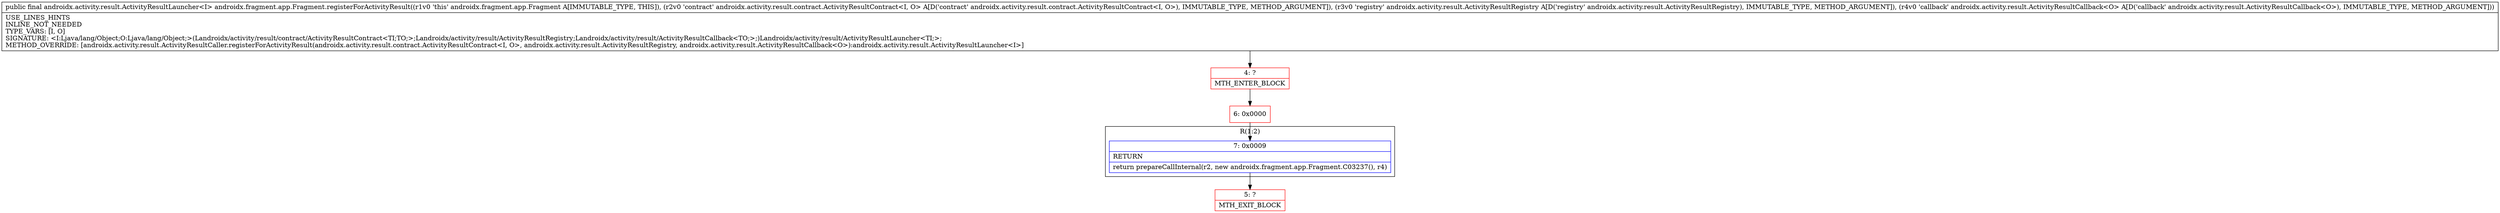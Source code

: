 digraph "CFG forandroidx.fragment.app.Fragment.registerForActivityResult(Landroidx\/activity\/result\/contract\/ActivityResultContract;Landroidx\/activity\/result\/ActivityResultRegistry;Landroidx\/activity\/result\/ActivityResultCallback;)Landroidx\/activity\/result\/ActivityResultLauncher;" {
subgraph cluster_Region_1690047040 {
label = "R(1:2)";
node [shape=record,color=blue];
Node_7 [shape=record,label="{7\:\ 0x0009|RETURN\l|return prepareCallInternal(r2, new androidx.fragment.app.Fragment.C03237(), r4)\l}"];
}
Node_4 [shape=record,color=red,label="{4\:\ ?|MTH_ENTER_BLOCK\l}"];
Node_6 [shape=record,color=red,label="{6\:\ 0x0000}"];
Node_5 [shape=record,color=red,label="{5\:\ ?|MTH_EXIT_BLOCK\l}"];
MethodNode[shape=record,label="{public final androidx.activity.result.ActivityResultLauncher\<I\> androidx.fragment.app.Fragment.registerForActivityResult((r1v0 'this' androidx.fragment.app.Fragment A[IMMUTABLE_TYPE, THIS]), (r2v0 'contract' androidx.activity.result.contract.ActivityResultContract\<I, O\> A[D('contract' androidx.activity.result.contract.ActivityResultContract\<I, O\>), IMMUTABLE_TYPE, METHOD_ARGUMENT]), (r3v0 'registry' androidx.activity.result.ActivityResultRegistry A[D('registry' androidx.activity.result.ActivityResultRegistry), IMMUTABLE_TYPE, METHOD_ARGUMENT]), (r4v0 'callback' androidx.activity.result.ActivityResultCallback\<O\> A[D('callback' androidx.activity.result.ActivityResultCallback\<O\>), IMMUTABLE_TYPE, METHOD_ARGUMENT]))  | USE_LINES_HINTS\lINLINE_NOT_NEEDED\lTYPE_VARS: [I, O]\lSIGNATURE: \<I:Ljava\/lang\/Object;O:Ljava\/lang\/Object;\>(Landroidx\/activity\/result\/contract\/ActivityResultContract\<TI;TO;\>;Landroidx\/activity\/result\/ActivityResultRegistry;Landroidx\/activity\/result\/ActivityResultCallback\<TO;\>;)Landroidx\/activity\/result\/ActivityResultLauncher\<TI;\>;\lMETHOD_OVERRIDE: [androidx.activity.result.ActivityResultCaller.registerForActivityResult(androidx.activity.result.contract.ActivityResultContract\<I, O\>, androidx.activity.result.ActivityResultRegistry, androidx.activity.result.ActivityResultCallback\<O\>):androidx.activity.result.ActivityResultLauncher\<I\>]\l}"];
MethodNode -> Node_4;Node_7 -> Node_5;
Node_4 -> Node_6;
Node_6 -> Node_7;
}

